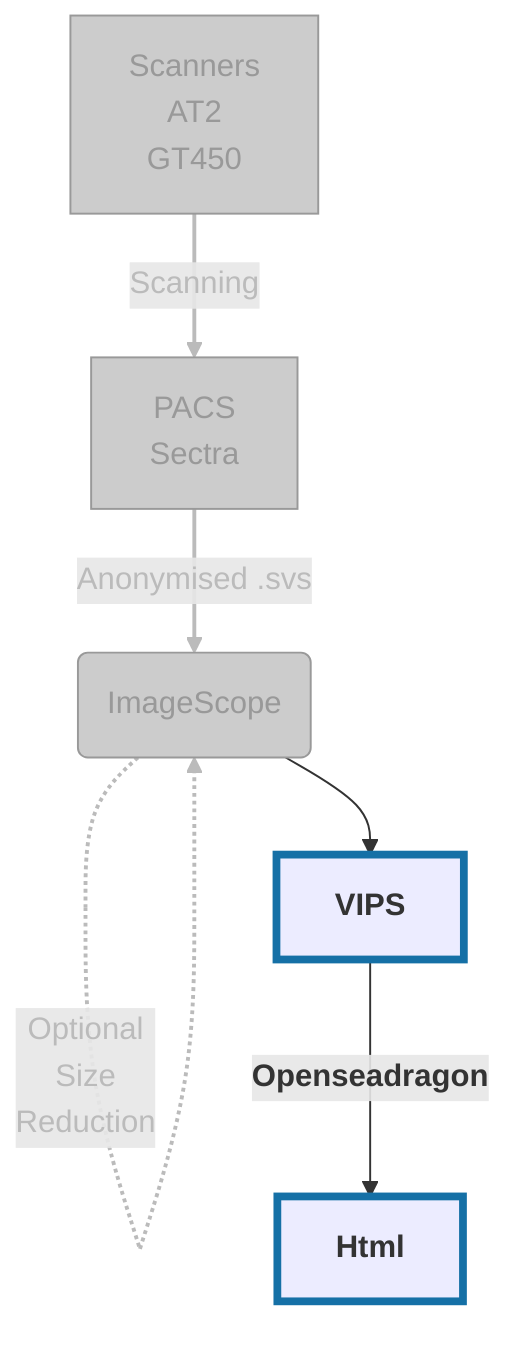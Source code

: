 graph TB

A[Scanners\nAT2\nGT450] --> |<span style='color:#bbb;'>Scanning</span>| B[PACS\nSectra]

B --> |<span style='color:#bbb;'>Anonymised .svs</span>| D(ImageScope)

D -.-> |<span style='color:#bbb;'>Optional\nSize\nReduction</span>| D

D --> E[<b>VIPS</b>]

E --> |<b>Openseadragon</b>| F[<b>Html</b>]


    %% style A fill:#ccc,stroke:#333,stroke-width:4px
    style A fill:#ccc,stroke:#999,color:#999
    style B fill:#ccc,stroke:#999,color:#999
    style D fill:#ccc,stroke:#999,color:#999
    style E stroke-width:4px,stroke:#1570a6
    style F stroke-width:4px,stroke:#1570a6
    linkStyle 0 stroke:#bbb,stroke-width:2px;
    linkStyle 1 stroke:#bbb,stroke-width:2px;
    linkStyle 2 stroke:#bbb,stroke-width:2px;
    %% linkStyle 3 stroke:#bbb,stroke-width:2px;
    %% linkStyle 4 stroke:#bbb,stroke-width:2px;
